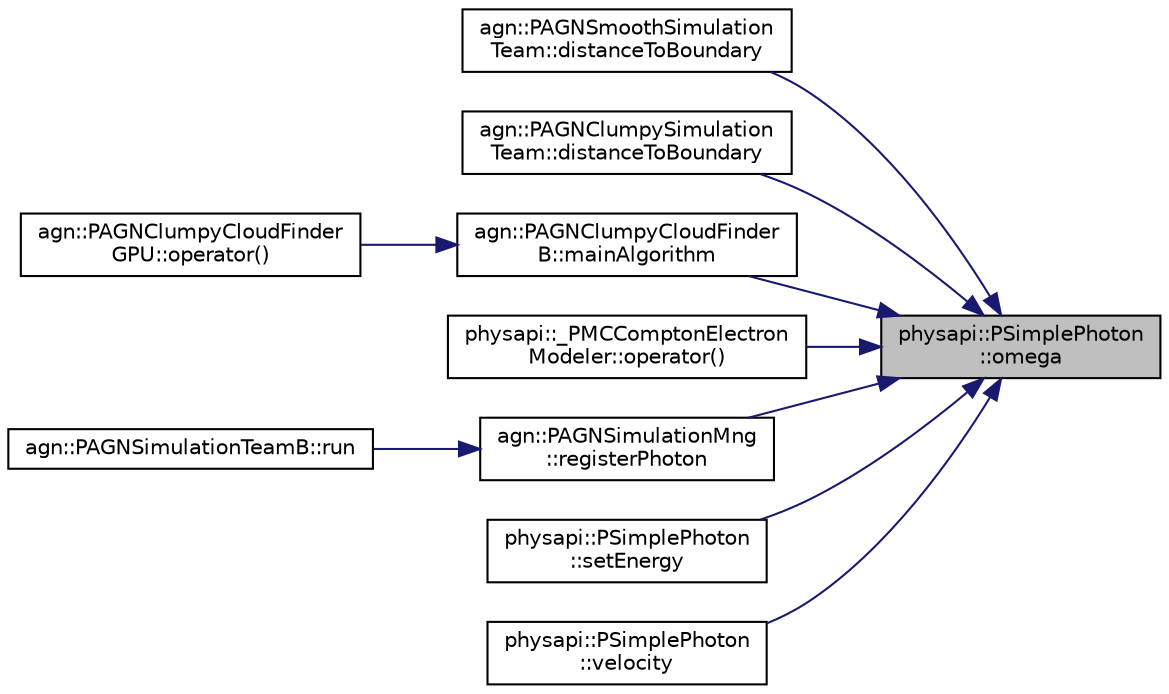 digraph "physapi::PSimplePhoton::omega"
{
 // LATEX_PDF_SIZE
  edge [fontname="Helvetica",fontsize="10",labelfontname="Helvetica",labelfontsize="10"];
  node [fontname="Helvetica",fontsize="10",shape=record];
  rankdir="RL";
  Node1 [label="physapi::PSimplePhoton\l::omega",height=0.2,width=0.4,color="black", fillcolor="grey75", style="filled", fontcolor="black",tooltip="Photon's direction of movement."];
  Node1 -> Node2 [dir="back",color="midnightblue",fontsize="10",style="solid",fontname="Helvetica"];
  Node2 [label="agn::PAGNSmoothSimulation\lTeam::distanceToBoundary",height=0.2,width=0.4,color="black", fillcolor="white", style="filled",URL="$classagn_1_1_p_a_g_n_smooth_simulation_team.html#ab4f57f961d0476504071f734c0633ba4",tooltip=" "];
  Node1 -> Node3 [dir="back",color="midnightblue",fontsize="10",style="solid",fontname="Helvetica"];
  Node3 [label="agn::PAGNClumpySimulation\lTeam::distanceToBoundary",height=0.2,width=0.4,color="black", fillcolor="white", style="filled",URL="$classagn_1_1_p_a_g_n_clumpy_simulation_team.html#ac34a1368c306ff75648d347a2d3208fe",tooltip=" "];
  Node1 -> Node4 [dir="back",color="midnightblue",fontsize="10",style="solid",fontname="Helvetica"];
  Node4 [label="agn::PAGNClumpyCloudFinder\lB::mainAlgorithm",height=0.2,width=0.4,color="black", fillcolor="white", style="filled",URL="$classagn_1_1_p_a_g_n_clumpy_cloud_finder_b.html#a09d0d73a4bdc042b4484a6816d4660e4",tooltip=" "];
  Node4 -> Node5 [dir="back",color="midnightblue",fontsize="10",style="solid",fontname="Helvetica"];
  Node5 [label="agn::PAGNClumpyCloudFinder\lGPU::operator()",height=0.2,width=0.4,color="black", fillcolor="white", style="filled",URL="$classagn_1_1_p_a_g_n_clumpy_cloud_finder_g_p_u.html#ac0dc8aeb231b67a2a242cc9a603d1386",tooltip=" "];
  Node1 -> Node6 [dir="back",color="midnightblue",fontsize="10",style="solid",fontname="Helvetica"];
  Node6 [label="physapi::_PMCComptonElectron\lModeler::operator()",height=0.2,width=0.4,color="black", fillcolor="white", style="filled",URL="$classphysapi_1_1___p_m_c_compton_electron_modeler.html#a7f7d4c98244d5af2dc32c2a296b271ba",tooltip=" "];
  Node1 -> Node7 [dir="back",color="midnightblue",fontsize="10",style="solid",fontname="Helvetica"];
  Node7 [label="agn::PAGNSimulationMng\l::registerPhoton",height=0.2,width=0.4,color="black", fillcolor="white", style="filled",URL="$classagn_1_1_p_a_g_n_simulation_mng.html#a3eb153c6b9676621da4729bb5f6140f7",tooltip=" "];
  Node7 -> Node8 [dir="back",color="midnightblue",fontsize="10",style="solid",fontname="Helvetica"];
  Node8 [label="agn::PAGNSimulationTeamB::run",height=0.2,width=0.4,color="black", fillcolor="white", style="filled",URL="$classagn_1_1_p_a_g_n_simulation_team_b.html#ac731744118677ec55c1f0bd457b3e2ce",tooltip=" "];
  Node1 -> Node9 [dir="back",color="midnightblue",fontsize="10",style="solid",fontname="Helvetica"];
  Node9 [label="physapi::PSimplePhoton\l::setEnergy",height=0.2,width=0.4,color="black", fillcolor="white", style="filled",URL="$classphysapi_1_1_p_simple_photon.html#a0a53aa76e0deda26396552154ae33f38",tooltip="Set the photon's energy."];
  Node1 -> Node10 [dir="back",color="midnightblue",fontsize="10",style="solid",fontname="Helvetica"];
  Node10 [label="physapi::PSimplePhoton\l::velocity",height=0.2,width=0.4,color="black", fillcolor="white", style="filled",URL="$classphysapi_1_1_p_simple_photon.html#a7423a72f7351832842a2b5d758d6dddd",tooltip="Get the photon's velocity."];
}
